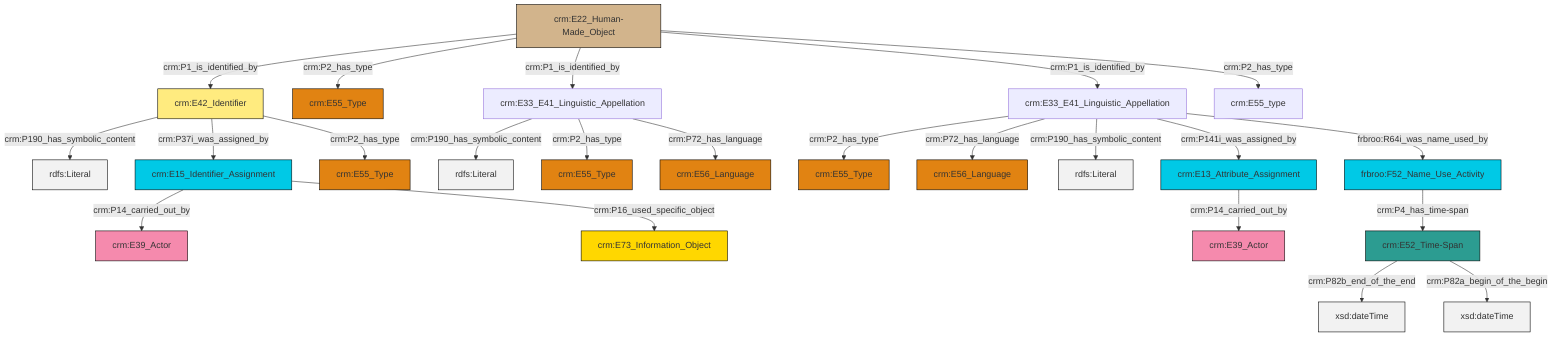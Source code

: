 graph TD
classDef Literal fill:#f2f2f2,stroke:#000000;
classDef CRM_Entity fill:#FFFFFF,stroke:#000000;
classDef Temporal_Entity fill:#00C9E6, stroke:#000000;
classDef Type fill:#E18312, stroke:#000000;
classDef Time-Span fill:#2C9C91, stroke:#000000;
classDef Appellation fill:#FFEB7F, stroke:#000000;
classDef Place fill:#008836, stroke:#000000;
classDef Persistent_Item fill:#B266B2, stroke:#000000;
classDef Conceptual_Object fill:#FFD700, stroke:#000000;
classDef Physical_Thing fill:#D2B48C, stroke:#000000;
classDef Actor fill:#f58aad, stroke:#000000;
classDef PC_Classes fill:#4ce600, stroke:#000000;
classDef Multi fill:#cccccc,stroke:#000000;

0["crm:E15_Identifier_Assignment"]:::Temporal_Entity -->|crm:P14_carried_out_by| 1["crm:E39_Actor"]:::Actor
2["crm:E33_E41_Linguistic_Appellation"]:::Default -->|crm:P190_has_symbolic_content| 3[rdfs:Literal]:::Literal
4["crm:E22_Human-Made_Object"]:::Physical_Thing -->|crm:P1_is_identified_by| 5["crm:E42_Identifier"]:::Appellation
8["crm:E52_Time-Span"]:::Time-Span -->|crm:P82b_end_of_the_end| 9[xsd:dateTime]:::Literal
5["crm:E42_Identifier"]:::Appellation -->|crm:P190_has_symbolic_content| 10[rdfs:Literal]:::Literal
11["crm:E33_E41_Linguistic_Appellation"]:::Default -->|crm:P2_has_type| 12["crm:E55_Type"]:::Type
16["crm:E13_Attribute_Assignment"]:::Temporal_Entity -->|crm:P14_carried_out_by| 17["crm:E39_Actor"]:::Actor
11["crm:E33_E41_Linguistic_Appellation"]:::Default -->|crm:P72_has_language| 22["crm:E56_Language"]:::Type
5["crm:E42_Identifier"]:::Appellation -->|crm:P37i_was_assigned_by| 0["crm:E15_Identifier_Assignment"]:::Temporal_Entity
2["crm:E33_E41_Linguistic_Appellation"]:::Default -->|crm:P2_has_type| 25["crm:E55_Type"]:::Type
26["frbroo:F52_Name_Use_Activity"]:::Temporal_Entity -->|crm:P4_has_time-span| 8["crm:E52_Time-Span"]:::Time-Span
5["crm:E42_Identifier"]:::Appellation -->|crm:P2_has_type| 28["crm:E55_Type"]:::Type
11["crm:E33_E41_Linguistic_Appellation"]:::Default -->|crm:P190_has_symbolic_content| 29[rdfs:Literal]:::Literal
4["crm:E22_Human-Made_Object"]:::Physical_Thing -->|crm:P2_has_type| 6["crm:E55_Type"]:::Type
4["crm:E22_Human-Made_Object"]:::Physical_Thing -->|crm:P1_is_identified_by| 2["crm:E33_E41_Linguistic_Appellation"]:::Default
11["crm:E33_E41_Linguistic_Appellation"]:::Default -->|crm:P141i_was_assigned_by| 16["crm:E13_Attribute_Assignment"]:::Temporal_Entity
4["crm:E22_Human-Made_Object"]:::Physical_Thing -->|crm:P1_is_identified_by| 11["crm:E33_E41_Linguistic_Appellation"]:::Default
4["crm:E22_Human-Made_Object"]:::Physical_Thing -->|crm:P2_has_type| 13["crm:E55_type"]:::Default
0["crm:E15_Identifier_Assignment"]:::Temporal_Entity -->|crm:P16_used_specific_object| 31["crm:E73_Information_Object"]:::Conceptual_Object
11["crm:E33_E41_Linguistic_Appellation"]:::Default -->|frbroo:R64i_was_name_used_by| 26["frbroo:F52_Name_Use_Activity"]:::Temporal_Entity
2["crm:E33_E41_Linguistic_Appellation"]:::Default -->|crm:P72_has_language| 18["crm:E56_Language"]:::Type
8["crm:E52_Time-Span"]:::Time-Span -->|crm:P82a_begin_of_the_begin| 41[xsd:dateTime]:::Literal